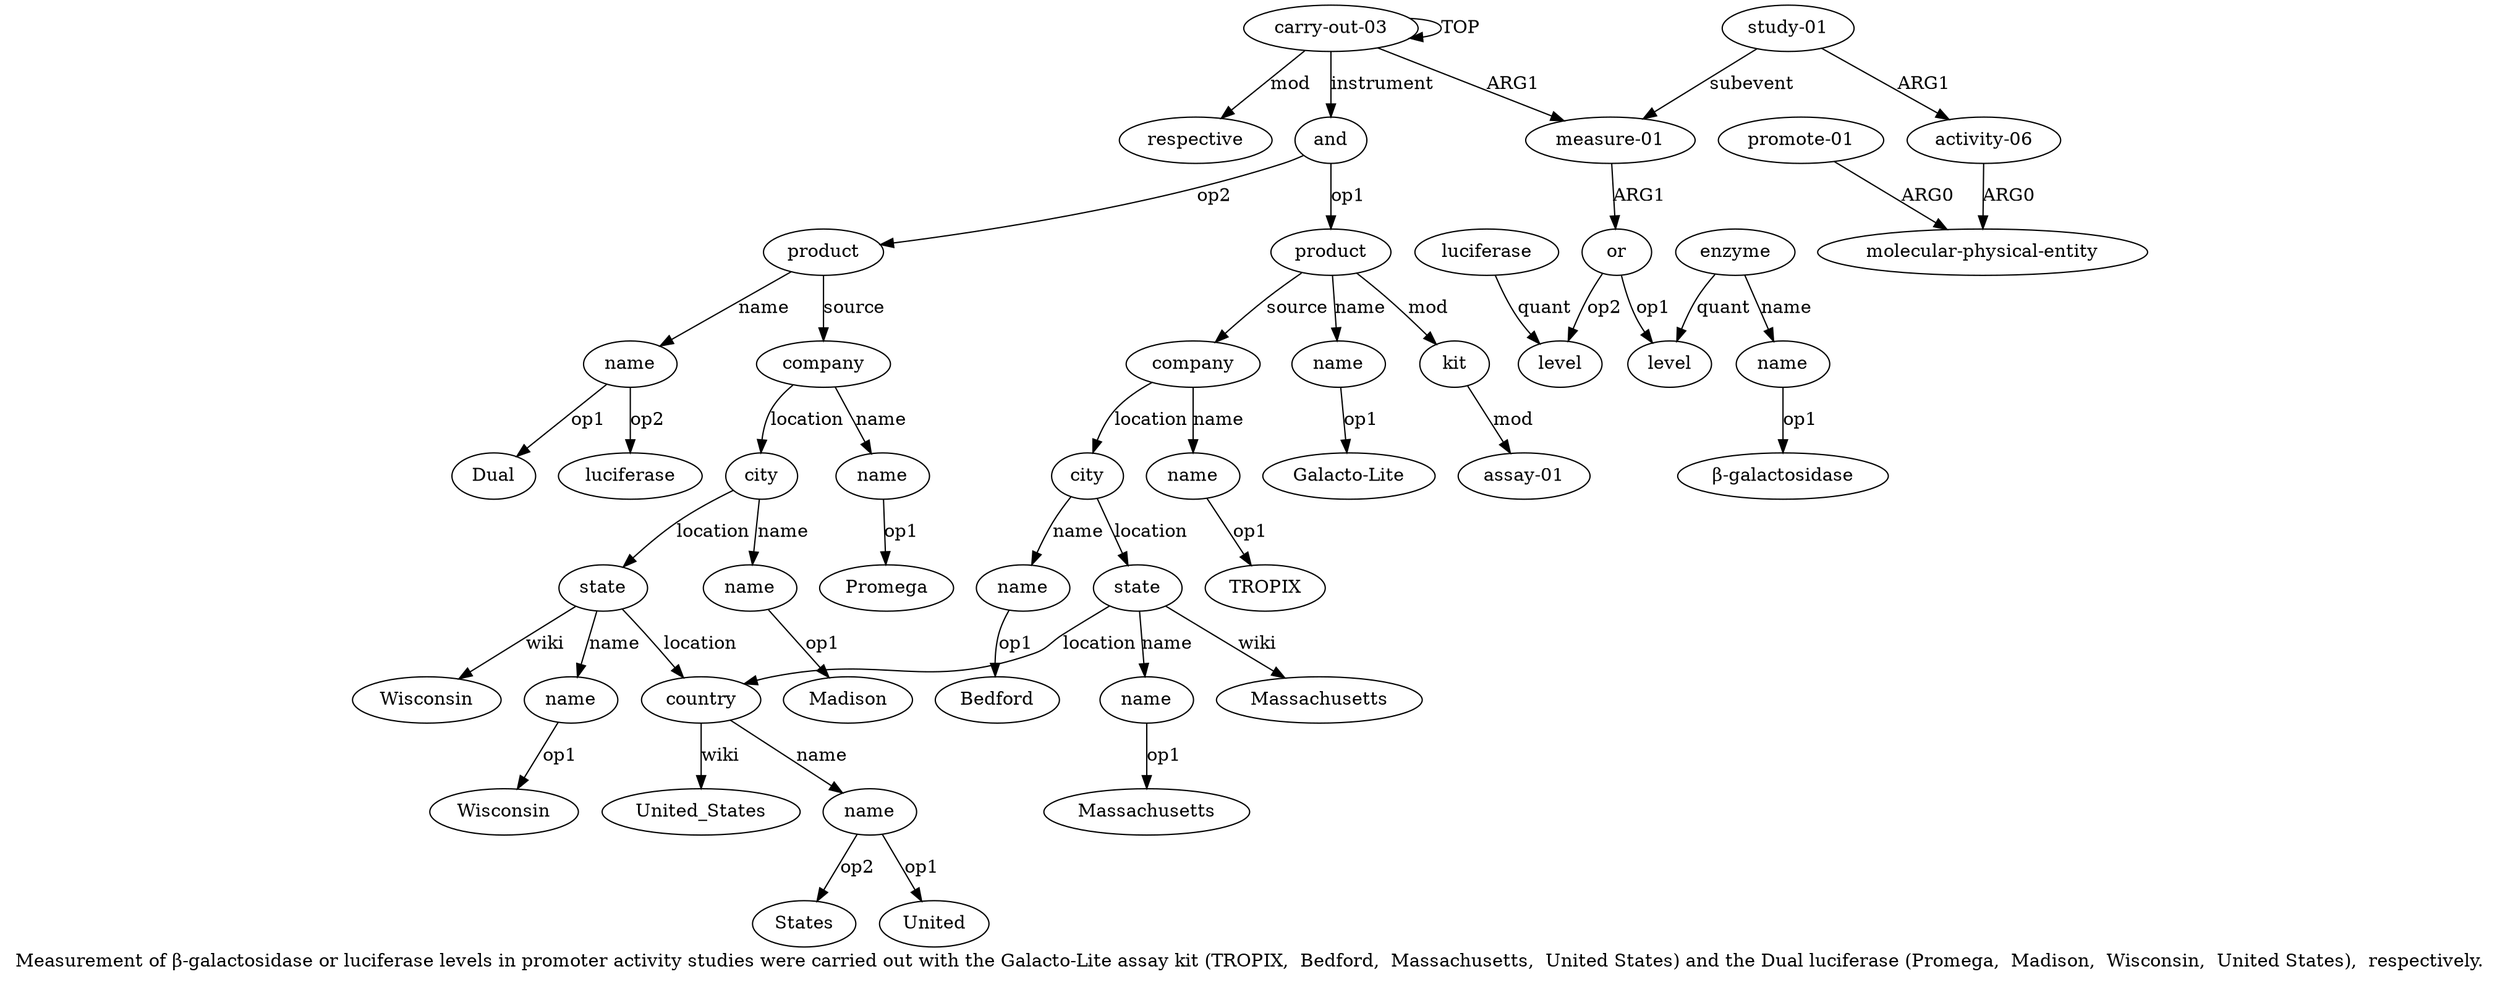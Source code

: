 digraph  {
	graph [label="Measurement of β-galactosidase or luciferase levels in promoter activity studies were carried out with the Galacto-Lite assay kit (\
TROPIX,  Bedford,  Massachusetts,  United States) and the Dual luciferase (Promega,  Madison,  Wisconsin,  United States),  respectively."];
	node [label="\N"];
	a20	 [color=black,
		gold_ind=20,
		gold_label=city,
		label=city,
		test_ind=20,
		test_label=city];
	a21	 [color=black,
		gold_ind=21,
		gold_label=name,
		label=name,
		test_ind=21,
		test_label=name];
	a20 -> a21 [key=0,
	color=black,
	gold_label=name,
	label=name,
	test_label=name];
a22 [color=black,
	gold_ind=22,
	gold_label=state,
	label=state,
	test_ind=22,
	test_label=state];
a20 -> a22 [key=0,
color=black,
gold_label=location,
label=location,
test_label=location];
"a21 Bedford" [color=black,
gold_ind=-1,
gold_label=Bedford,
label=Bedford,
test_ind=-1,
test_label=Bedford];
a21 -> "a21 Bedford" [key=0,
color=black,
gold_label=op1,
label=op1,
test_label=op1];
a23 [color=black,
gold_ind=23,
gold_label=name,
label=name,
test_ind=23,
test_label=name];
a22 -> a23 [key=0,
color=black,
gold_label=name,
label=name,
test_label=name];
a24 [color=black,
gold_ind=24,
gold_label=country,
label=country,
test_ind=24,
test_label=country];
a22 -> a24 [key=0,
color=black,
gold_label=location,
label=location,
test_label=location];
"a22 Massachusetts" [color=black,
gold_ind=-1,
gold_label=Massachusetts,
label=Massachusetts,
test_ind=-1,
test_label=Massachusetts];
a22 -> "a22 Massachusetts" [key=0,
color=black,
gold_label=wiki,
label=wiki,
test_label=wiki];
"a23 Massachusetts" [color=black,
gold_ind=-1,
gold_label=Massachusetts,
label=Massachusetts,
test_ind=-1,
test_label=Massachusetts];
a23 -> "a23 Massachusetts" [key=0,
color=black,
gold_label=op1,
label=op1,
test_label=op1];
a25 [color=black,
gold_ind=25,
gold_label=name,
label=name,
test_ind=25,
test_label=name];
a24 -> a25 [key=0,
color=black,
gold_label=name,
label=name,
test_label=name];
"a24 United_States" [color=black,
gold_ind=-1,
gold_label=United_States,
label=United_States,
test_ind=-1,
test_label=United_States];
a24 -> "a24 United_States" [key=0,
color=black,
gold_label=wiki,
label=wiki,
test_label=wiki];
"a25 States" [color=black,
gold_ind=-1,
gold_label=States,
label=States,
test_ind=-1,
test_label=States];
a25 -> "a25 States" [key=0,
color=black,
gold_label=op2,
label=op2,
test_label=op2];
"a25 United" [color=black,
gold_ind=-1,
gold_label=United,
label=United,
test_ind=-1,
test_label=United];
a25 -> "a25 United" [key=0,
color=black,
gold_label=op1,
label=op1,
test_label=op1];
a26 [color=black,
gold_ind=26,
gold_label=product,
label=product,
test_ind=26,
test_label=product];
a27 [color=black,
gold_ind=27,
gold_label=name,
label=name,
test_ind=27,
test_label=name];
a26 -> a27 [key=0,
color=black,
gold_label=name,
label=name,
test_label=name];
a28 [color=black,
gold_ind=28,
gold_label=company,
label=company,
test_ind=28,
test_label=company];
a26 -> a28 [key=0,
color=black,
gold_label=source,
label=source,
test_label=source];
"a27 Dual" [color=black,
gold_ind=-1,
gold_label=Dual,
label=Dual,
test_ind=-1,
test_label=Dual];
a27 -> "a27 Dual" [key=0,
color=black,
gold_label=op1,
label=op1,
test_label=op1];
"a27 luciferase" [color=black,
gold_ind=-1,
gold_label=luciferase,
label=luciferase,
test_ind=-1,
test_label=luciferase];
a27 -> "a27 luciferase" [key=0,
color=black,
gold_label=op2,
label=op2,
test_label=op2];
a29 [color=black,
gold_ind=29,
gold_label=name,
label=name,
test_ind=29,
test_label=name];
a28 -> a29 [key=0,
color=black,
gold_label=name,
label=name,
test_label=name];
a30 [color=black,
gold_ind=30,
gold_label=city,
label=city,
test_ind=30,
test_label=city];
a28 -> a30 [key=0,
color=black,
gold_label=location,
label=location,
test_label=location];
"a29 Promega" [color=black,
gold_ind=-1,
gold_label=Promega,
label=Promega,
test_ind=-1,
test_label=Promega];
a29 -> "a29 Promega" [key=0,
color=black,
gold_label=op1,
label=op1,
test_label=op1];
a31 [color=black,
gold_ind=31,
gold_label=name,
label=name,
test_ind=31,
test_label=name];
"a31 Madison" [color=black,
gold_ind=-1,
gold_label=Madison,
label=Madison,
test_ind=-1,
test_label=Madison];
a31 -> "a31 Madison" [key=0,
color=black,
gold_label=op1,
label=op1,
test_label=op1];
a30 -> a31 [key=0,
color=black,
gold_label=name,
label=name,
test_label=name];
a32 [color=black,
gold_ind=32,
gold_label=state,
label=state,
test_ind=32,
test_label=state];
a30 -> a32 [key=0,
color=black,
gold_label=location,
label=location,
test_label=location];
a33 [color=black,
gold_ind=33,
gold_label=name,
label=name,
test_ind=33,
test_label=name];
"a33 Wisconsin" [color=black,
gold_ind=-1,
gold_label=Wisconsin,
label=Wisconsin,
test_ind=-1,
test_label=Wisconsin];
a33 -> "a33 Wisconsin" [key=0,
color=black,
gold_label=op1,
label=op1,
test_label=op1];
"a19 TROPIX" [color=black,
gold_ind=-1,
gold_label=TROPIX,
label=TROPIX,
test_ind=-1,
test_label=TROPIX];
"a5 β-galactosidase" [color=black,
gold_ind=-1,
gold_label="β-galactosidase",
label="β-galactosidase",
test_ind=-1,
test_label="β-galactosidase"];
"a15 Galacto-Lite" [color=black,
gold_ind=-1,
gold_label="Galacto-Lite",
label="Galacto-Lite",
test_ind=-1,
test_label="Galacto-Lite"];
a32 -> a24 [key=0,
color=black,
gold_label=location,
label=location,
test_label=location];
a32 -> a33 [key=0,
color=black,
gold_label=name,
label=name,
test_label=name];
"a32 Wisconsin" [color=black,
gold_ind=-1,
gold_label=Wisconsin,
label=Wisconsin,
test_ind=-1,
test_label=Wisconsin];
a32 -> "a32 Wisconsin" [key=0,
color=black,
gold_label=wiki,
label=wiki,
test_label=wiki];
a15 [color=black,
gold_ind=15,
gold_label=name,
label=name,
test_ind=15,
test_label=name];
a15 -> "a15 Galacto-Lite" [key=0,
color=black,
gold_label=op1,
label=op1,
test_label=op1];
a14 [color=black,
gold_ind=14,
gold_label=product,
label=product,
test_ind=14,
test_label=product];
a14 -> a15 [key=0,
color=black,
gold_label=name,
label=name,
test_label=name];
a16 [color=black,
gold_ind=16,
gold_label=kit,
label=kit,
test_ind=16,
test_label=kit];
a14 -> a16 [key=0,
color=black,
gold_label=mod,
label=mod,
test_label=mod];
a18 [color=black,
gold_ind=18,
gold_label=company,
label=company,
test_ind=18,
test_label=company];
a14 -> a18 [key=0,
color=black,
gold_label=source,
label=source,
test_label=source];
a17 [color=black,
gold_ind=17,
gold_label="assay-01",
label="assay-01",
test_ind=17,
test_label="assay-01"];
a16 -> a17 [key=0,
color=black,
gold_label=mod,
label=mod,
test_label=mod];
a11 [color=black,
gold_ind=11,
gold_label="promote-01",
label="promote-01",
test_ind=11,
test_label="promote-01"];
a10 [color=black,
gold_ind=10,
gold_label="molecular-physical-entity",
label="molecular-physical-entity",
test_ind=10,
test_label="molecular-physical-entity"];
a11 -> a10 [key=0,
color=black,
gold_label=ARG0,
label=ARG0,
test_label=ARG0];
a13 [color=black,
gold_ind=13,
gold_label=and,
label=and,
test_ind=13,
test_label=and];
a13 -> a26 [key=0,
color=black,
gold_label=op2,
label=op2,
test_label=op2];
a13 -> a14 [key=0,
color=black,
gold_label=op1,
label=op1,
test_label=op1];
a12 [color=black,
gold_ind=12,
gold_label=respective,
label=respective,
test_ind=12,
test_label=respective];
a19 [color=black,
gold_ind=19,
gold_label=name,
label=name,
test_ind=19,
test_label=name];
a19 -> "a19 TROPIX" [key=0,
color=black,
gold_label=op1,
label=op1,
test_label=op1];
a18 -> a20 [key=0,
color=black,
gold_label=location,
label=location,
test_label=location];
a18 -> a19 [key=0,
color=black,
gold_label=name,
label=name,
test_label=name];
a1 [color=black,
gold_ind=1,
gold_label="measure-01",
label="measure-01",
test_ind=1,
test_label="measure-01"];
a2 [color=black,
gold_ind=2,
gold_label=or,
label=or,
test_ind=2,
test_label=or];
a1 -> a2 [key=0,
color=black,
gold_label=ARG1,
label=ARG1,
test_label=ARG1];
a0 [color=black,
gold_ind=0,
gold_label="carry-out-03",
label="carry-out-03",
test_ind=0,
test_label="carry-out-03"];
a0 -> a13 [key=0,
color=black,
gold_label=instrument,
label=instrument,
test_label=instrument];
a0 -> a12 [key=0,
color=black,
gold_label=mod,
label=mod,
test_label=mod];
a0 -> a1 [key=0,
color=black,
gold_label=ARG1,
label=ARG1,
test_label=ARG1];
a0 -> a0 [key=0,
color=black,
gold_label=TOP,
label=TOP,
test_label=TOP];
a3 [color=black,
gold_ind=3,
gold_label=level,
label=level,
test_ind=3,
test_label=level];
a2 -> a3 [key=0,
color=black,
gold_label=op1,
label=op1,
test_label=op1];
a6 [color=black,
gold_ind=6,
gold_label=level,
label=level,
test_ind=6,
test_label=level];
a2 -> a6 [key=0,
color=black,
gold_label=op2,
label=op2,
test_label=op2];
a5 [color=black,
gold_ind=5,
gold_label=name,
label=name,
test_ind=5,
test_label=name];
a5 -> "a5 β-galactosidase" [key=0,
color=black,
gold_label=op1,
label=op1,
test_label=op1];
a4 [color=black,
gold_ind=4,
gold_label=enzyme,
label=enzyme,
test_ind=4,
test_label=enzyme];
a4 -> a3 [key=0,
color=black,
gold_label=quant,
label=quant,
test_label=quant];
a4 -> a5 [key=0,
color=black,
gold_label=name,
label=name,
test_label=name];
a7 [color=black,
gold_ind=7,
gold_label=luciferase,
label=luciferase,
test_ind=7,
test_label=luciferase];
a7 -> a6 [key=0,
color=black,
gold_label=quant,
label=quant,
test_label=quant];
a9 [color=black,
gold_ind=9,
gold_label="activity-06",
label="activity-06",
test_ind=9,
test_label="activity-06"];
a9 -> a10 [key=0,
color=black,
gold_label=ARG0,
label=ARG0,
test_label=ARG0];
a8 [color=black,
gold_ind=8,
gold_label="study-01",
label="study-01",
test_ind=8,
test_label="study-01"];
a8 -> a1 [key=0,
color=black,
gold_label=subevent,
label=subevent,
test_label=subevent];
a8 -> a9 [key=0,
color=black,
gold_label=ARG1,
label=ARG1,
test_label=ARG1];
}
